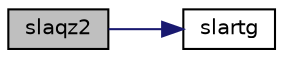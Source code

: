 digraph "slaqz2"
{
 // LATEX_PDF_SIZE
  edge [fontname="Helvetica",fontsize="10",labelfontname="Helvetica",labelfontsize="10"];
  node [fontname="Helvetica",fontsize="10",shape=record];
  rankdir="LR";
  Node1 [label="slaqz2",height=0.2,width=0.4,color="black", fillcolor="grey75", style="filled", fontcolor="black",tooltip="SLAQZ2"];
  Node1 -> Node2 [color="midnightblue",fontsize="10",style="solid",fontname="Helvetica"];
  Node2 [label="slartg",height=0.2,width=0.4,color="black", fillcolor="white", style="filled",URL="$slartg_8f90.html#a8836d25697ed4d8cc0b7d0f45b558c3b",tooltip="SLARTG generates a plane rotation with real cosine and real sine."];
}
